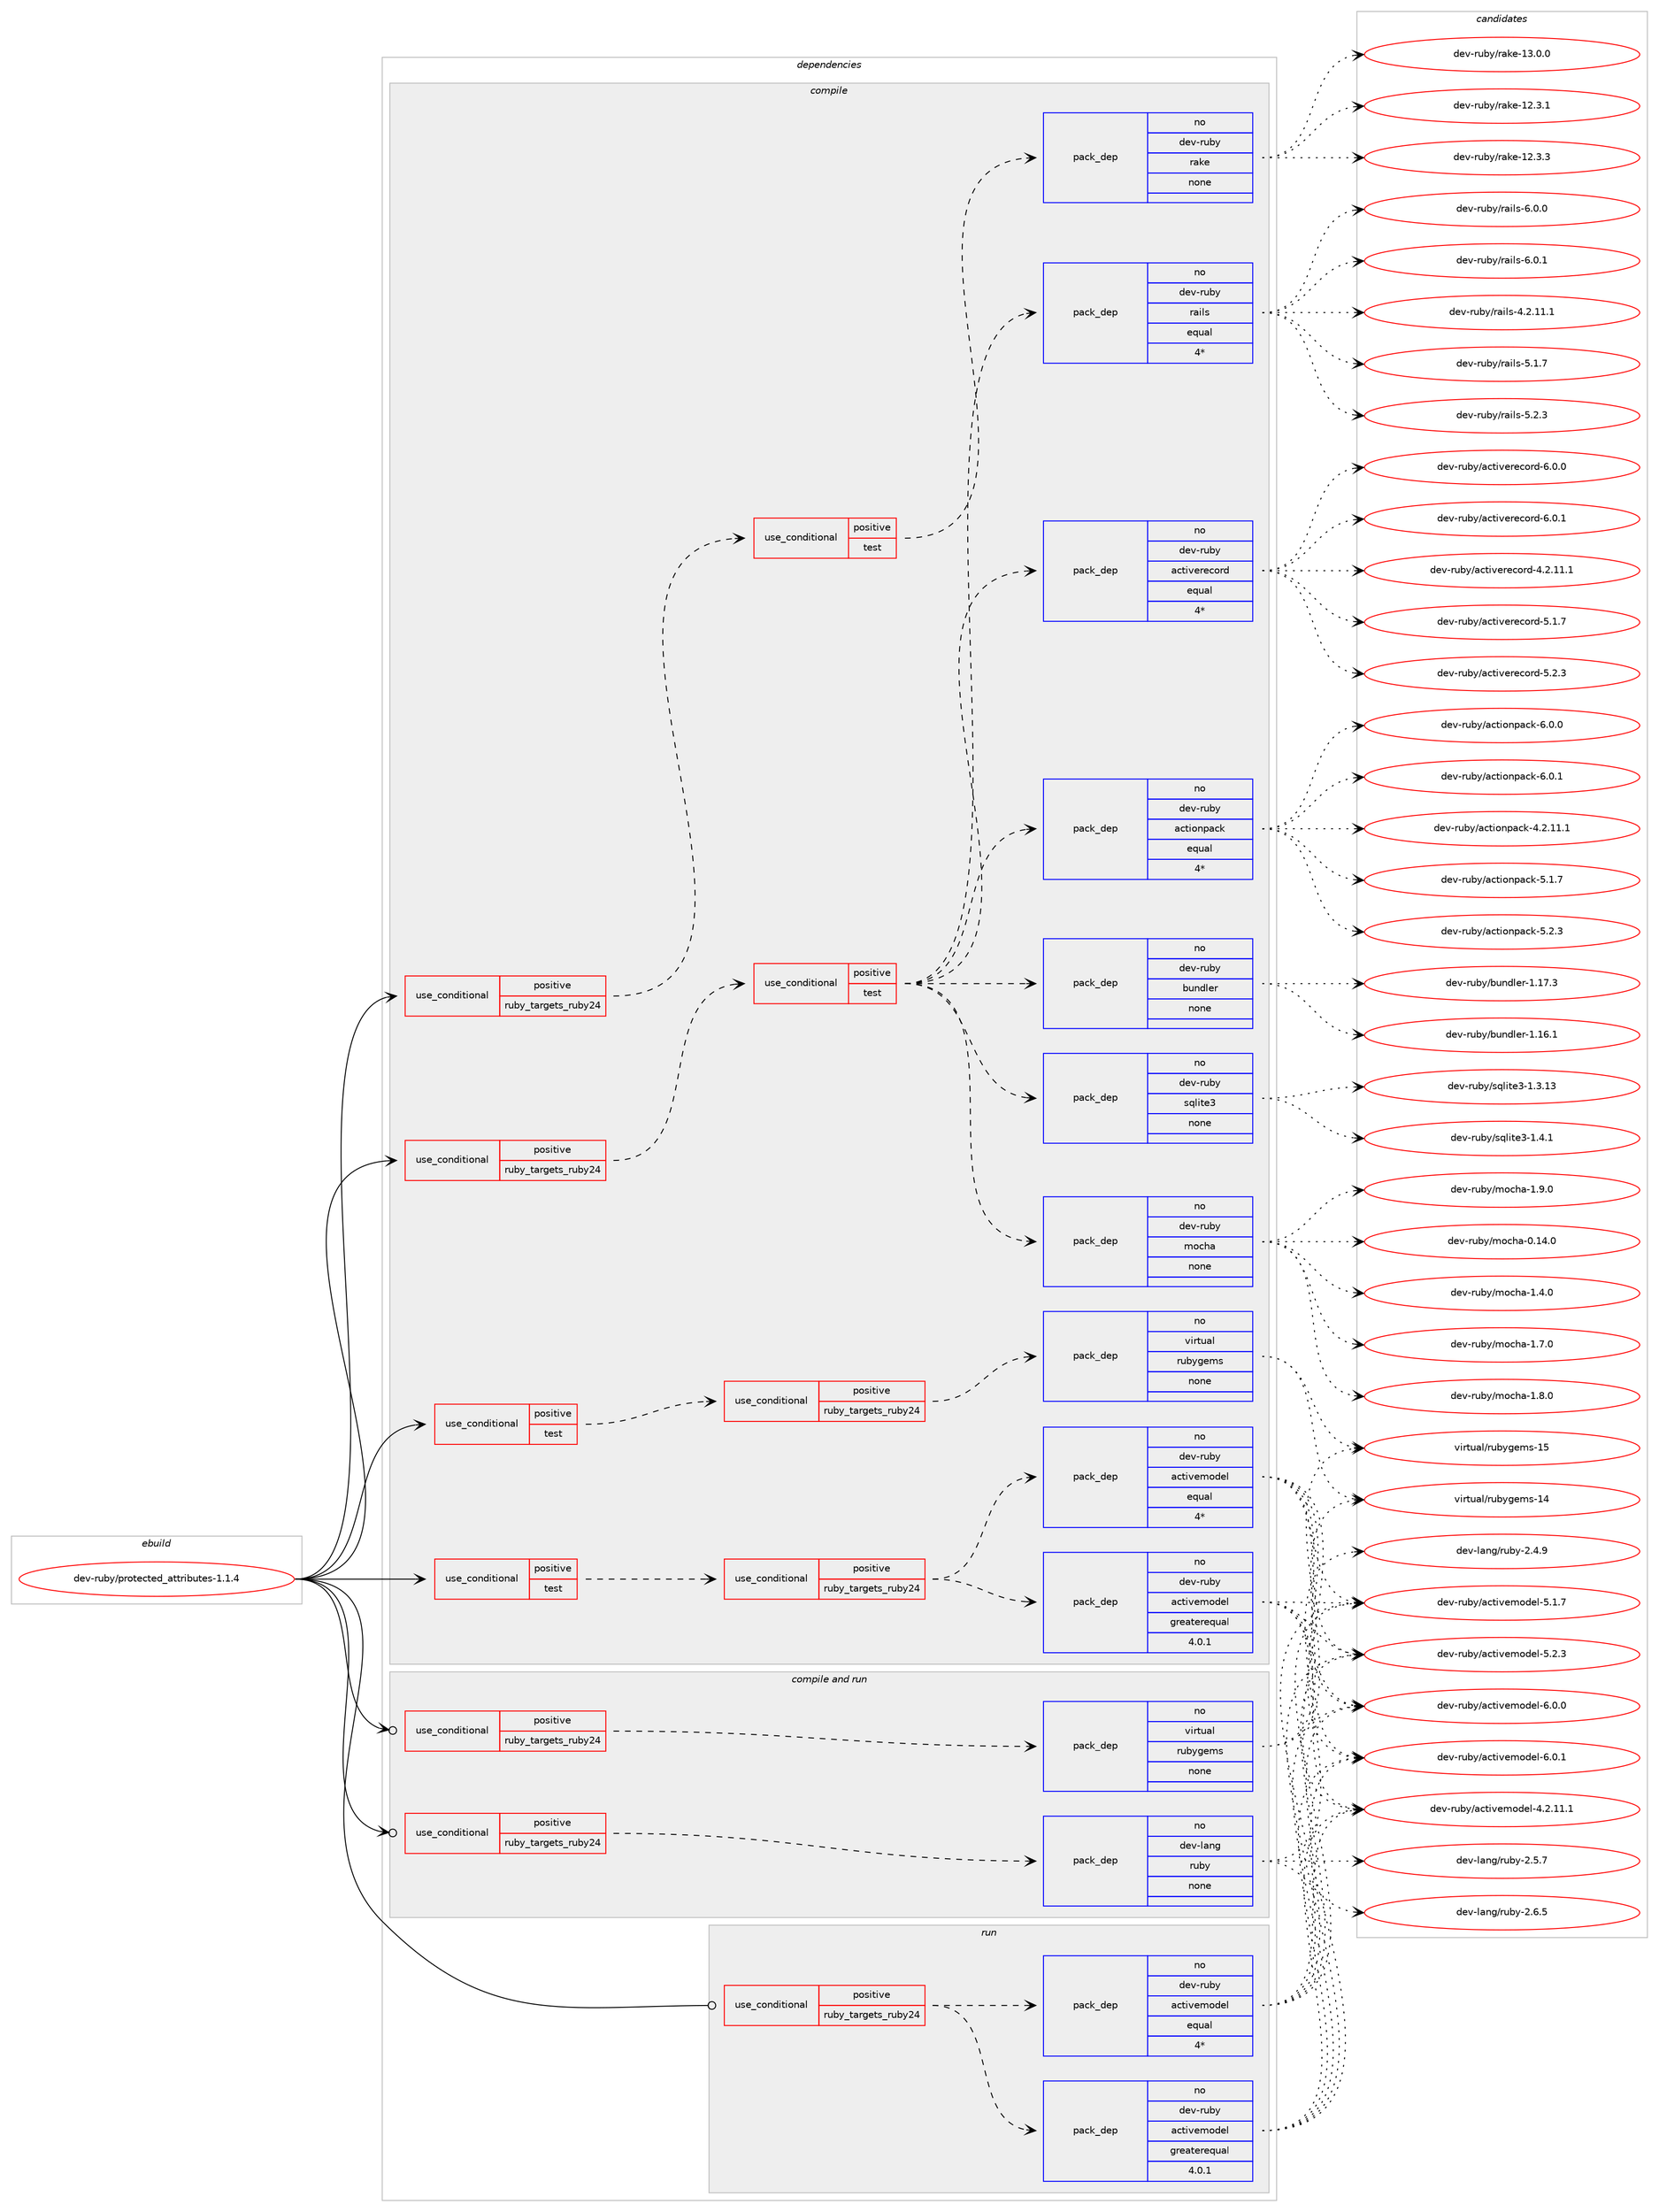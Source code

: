 digraph prolog {

# *************
# Graph options
# *************

newrank=true;
concentrate=true;
compound=true;
graph [rankdir=LR,fontname=Helvetica,fontsize=10,ranksep=1.5];#, ranksep=2.5, nodesep=0.2];
edge  [arrowhead=vee];
node  [fontname=Helvetica,fontsize=10];

# **********
# The ebuild
# **********

subgraph cluster_leftcol {
color=gray;
rank=same;
label=<<i>ebuild</i>>;
id [label="dev-ruby/protected_attributes-1.1.4", color=red, width=4, href="../dev-ruby/protected_attributes-1.1.4.svg"];
}

# ****************
# The dependencies
# ****************

subgraph cluster_midcol {
color=gray;
label=<<i>dependencies</i>>;
subgraph cluster_compile {
fillcolor="#eeeeee";
style=filled;
label=<<i>compile</i>>;
subgraph cond170850 {
dependency701476 [label=<<TABLE BORDER="0" CELLBORDER="1" CELLSPACING="0" CELLPADDING="4"><TR><TD ROWSPAN="3" CELLPADDING="10">use_conditional</TD></TR><TR><TD>positive</TD></TR><TR><TD>ruby_targets_ruby24</TD></TR></TABLE>>, shape=none, color=red];
subgraph cond170851 {
dependency701477 [label=<<TABLE BORDER="0" CELLBORDER="1" CELLSPACING="0" CELLPADDING="4"><TR><TD ROWSPAN="3" CELLPADDING="10">use_conditional</TD></TR><TR><TD>positive</TD></TR><TR><TD>test</TD></TR></TABLE>>, shape=none, color=red];
subgraph pack518596 {
dependency701478 [label=<<TABLE BORDER="0" CELLBORDER="1" CELLSPACING="0" CELLPADDING="4" WIDTH="220"><TR><TD ROWSPAN="6" CELLPADDING="30">pack_dep</TD></TR><TR><TD WIDTH="110">no</TD></TR><TR><TD>dev-ruby</TD></TR><TR><TD>bundler</TD></TR><TR><TD>none</TD></TR><TR><TD></TD></TR></TABLE>>, shape=none, color=blue];
}
dependency701477:e -> dependency701478:w [weight=20,style="dashed",arrowhead="vee"];
subgraph pack518597 {
dependency701479 [label=<<TABLE BORDER="0" CELLBORDER="1" CELLSPACING="0" CELLPADDING="4" WIDTH="220"><TR><TD ROWSPAN="6" CELLPADDING="30">pack_dep</TD></TR><TR><TD WIDTH="110">no</TD></TR><TR><TD>dev-ruby</TD></TR><TR><TD>actionpack</TD></TR><TR><TD>equal</TD></TR><TR><TD>4*</TD></TR></TABLE>>, shape=none, color=blue];
}
dependency701477:e -> dependency701479:w [weight=20,style="dashed",arrowhead="vee"];
subgraph pack518598 {
dependency701480 [label=<<TABLE BORDER="0" CELLBORDER="1" CELLSPACING="0" CELLPADDING="4" WIDTH="220"><TR><TD ROWSPAN="6" CELLPADDING="30">pack_dep</TD></TR><TR><TD WIDTH="110">no</TD></TR><TR><TD>dev-ruby</TD></TR><TR><TD>activerecord</TD></TR><TR><TD>equal</TD></TR><TR><TD>4*</TD></TR></TABLE>>, shape=none, color=blue];
}
dependency701477:e -> dependency701480:w [weight=20,style="dashed",arrowhead="vee"];
subgraph pack518599 {
dependency701481 [label=<<TABLE BORDER="0" CELLBORDER="1" CELLSPACING="0" CELLPADDING="4" WIDTH="220"><TR><TD ROWSPAN="6" CELLPADDING="30">pack_dep</TD></TR><TR><TD WIDTH="110">no</TD></TR><TR><TD>dev-ruby</TD></TR><TR><TD>rails</TD></TR><TR><TD>equal</TD></TR><TR><TD>4*</TD></TR></TABLE>>, shape=none, color=blue];
}
dependency701477:e -> dependency701481:w [weight=20,style="dashed",arrowhead="vee"];
subgraph pack518600 {
dependency701482 [label=<<TABLE BORDER="0" CELLBORDER="1" CELLSPACING="0" CELLPADDING="4" WIDTH="220"><TR><TD ROWSPAN="6" CELLPADDING="30">pack_dep</TD></TR><TR><TD WIDTH="110">no</TD></TR><TR><TD>dev-ruby</TD></TR><TR><TD>mocha</TD></TR><TR><TD>none</TD></TR><TR><TD></TD></TR></TABLE>>, shape=none, color=blue];
}
dependency701477:e -> dependency701482:w [weight=20,style="dashed",arrowhead="vee"];
subgraph pack518601 {
dependency701483 [label=<<TABLE BORDER="0" CELLBORDER="1" CELLSPACING="0" CELLPADDING="4" WIDTH="220"><TR><TD ROWSPAN="6" CELLPADDING="30">pack_dep</TD></TR><TR><TD WIDTH="110">no</TD></TR><TR><TD>dev-ruby</TD></TR><TR><TD>sqlite3</TD></TR><TR><TD>none</TD></TR><TR><TD></TD></TR></TABLE>>, shape=none, color=blue];
}
dependency701477:e -> dependency701483:w [weight=20,style="dashed",arrowhead="vee"];
}
dependency701476:e -> dependency701477:w [weight=20,style="dashed",arrowhead="vee"];
}
id:e -> dependency701476:w [weight=20,style="solid",arrowhead="vee"];
subgraph cond170852 {
dependency701484 [label=<<TABLE BORDER="0" CELLBORDER="1" CELLSPACING="0" CELLPADDING="4"><TR><TD ROWSPAN="3" CELLPADDING="10">use_conditional</TD></TR><TR><TD>positive</TD></TR><TR><TD>ruby_targets_ruby24</TD></TR></TABLE>>, shape=none, color=red];
subgraph cond170853 {
dependency701485 [label=<<TABLE BORDER="0" CELLBORDER="1" CELLSPACING="0" CELLPADDING="4"><TR><TD ROWSPAN="3" CELLPADDING="10">use_conditional</TD></TR><TR><TD>positive</TD></TR><TR><TD>test</TD></TR></TABLE>>, shape=none, color=red];
subgraph pack518602 {
dependency701486 [label=<<TABLE BORDER="0" CELLBORDER="1" CELLSPACING="0" CELLPADDING="4" WIDTH="220"><TR><TD ROWSPAN="6" CELLPADDING="30">pack_dep</TD></TR><TR><TD WIDTH="110">no</TD></TR><TR><TD>dev-ruby</TD></TR><TR><TD>rake</TD></TR><TR><TD>none</TD></TR><TR><TD></TD></TR></TABLE>>, shape=none, color=blue];
}
dependency701485:e -> dependency701486:w [weight=20,style="dashed",arrowhead="vee"];
}
dependency701484:e -> dependency701485:w [weight=20,style="dashed",arrowhead="vee"];
}
id:e -> dependency701484:w [weight=20,style="solid",arrowhead="vee"];
subgraph cond170854 {
dependency701487 [label=<<TABLE BORDER="0" CELLBORDER="1" CELLSPACING="0" CELLPADDING="4"><TR><TD ROWSPAN="3" CELLPADDING="10">use_conditional</TD></TR><TR><TD>positive</TD></TR><TR><TD>test</TD></TR></TABLE>>, shape=none, color=red];
subgraph cond170855 {
dependency701488 [label=<<TABLE BORDER="0" CELLBORDER="1" CELLSPACING="0" CELLPADDING="4"><TR><TD ROWSPAN="3" CELLPADDING="10">use_conditional</TD></TR><TR><TD>positive</TD></TR><TR><TD>ruby_targets_ruby24</TD></TR></TABLE>>, shape=none, color=red];
subgraph pack518603 {
dependency701489 [label=<<TABLE BORDER="0" CELLBORDER="1" CELLSPACING="0" CELLPADDING="4" WIDTH="220"><TR><TD ROWSPAN="6" CELLPADDING="30">pack_dep</TD></TR><TR><TD WIDTH="110">no</TD></TR><TR><TD>dev-ruby</TD></TR><TR><TD>activemodel</TD></TR><TR><TD>equal</TD></TR><TR><TD>4*</TD></TR></TABLE>>, shape=none, color=blue];
}
dependency701488:e -> dependency701489:w [weight=20,style="dashed",arrowhead="vee"];
subgraph pack518604 {
dependency701490 [label=<<TABLE BORDER="0" CELLBORDER="1" CELLSPACING="0" CELLPADDING="4" WIDTH="220"><TR><TD ROWSPAN="6" CELLPADDING="30">pack_dep</TD></TR><TR><TD WIDTH="110">no</TD></TR><TR><TD>dev-ruby</TD></TR><TR><TD>activemodel</TD></TR><TR><TD>greaterequal</TD></TR><TR><TD>4.0.1</TD></TR></TABLE>>, shape=none, color=blue];
}
dependency701488:e -> dependency701490:w [weight=20,style="dashed",arrowhead="vee"];
}
dependency701487:e -> dependency701488:w [weight=20,style="dashed",arrowhead="vee"];
}
id:e -> dependency701487:w [weight=20,style="solid",arrowhead="vee"];
subgraph cond170856 {
dependency701491 [label=<<TABLE BORDER="0" CELLBORDER="1" CELLSPACING="0" CELLPADDING="4"><TR><TD ROWSPAN="3" CELLPADDING="10">use_conditional</TD></TR><TR><TD>positive</TD></TR><TR><TD>test</TD></TR></TABLE>>, shape=none, color=red];
subgraph cond170857 {
dependency701492 [label=<<TABLE BORDER="0" CELLBORDER="1" CELLSPACING="0" CELLPADDING="4"><TR><TD ROWSPAN="3" CELLPADDING="10">use_conditional</TD></TR><TR><TD>positive</TD></TR><TR><TD>ruby_targets_ruby24</TD></TR></TABLE>>, shape=none, color=red];
subgraph pack518605 {
dependency701493 [label=<<TABLE BORDER="0" CELLBORDER="1" CELLSPACING="0" CELLPADDING="4" WIDTH="220"><TR><TD ROWSPAN="6" CELLPADDING="30">pack_dep</TD></TR><TR><TD WIDTH="110">no</TD></TR><TR><TD>virtual</TD></TR><TR><TD>rubygems</TD></TR><TR><TD>none</TD></TR><TR><TD></TD></TR></TABLE>>, shape=none, color=blue];
}
dependency701492:e -> dependency701493:w [weight=20,style="dashed",arrowhead="vee"];
}
dependency701491:e -> dependency701492:w [weight=20,style="dashed",arrowhead="vee"];
}
id:e -> dependency701491:w [weight=20,style="solid",arrowhead="vee"];
}
subgraph cluster_compileandrun {
fillcolor="#eeeeee";
style=filled;
label=<<i>compile and run</i>>;
subgraph cond170858 {
dependency701494 [label=<<TABLE BORDER="0" CELLBORDER="1" CELLSPACING="0" CELLPADDING="4"><TR><TD ROWSPAN="3" CELLPADDING="10">use_conditional</TD></TR><TR><TD>positive</TD></TR><TR><TD>ruby_targets_ruby24</TD></TR></TABLE>>, shape=none, color=red];
subgraph pack518606 {
dependency701495 [label=<<TABLE BORDER="0" CELLBORDER="1" CELLSPACING="0" CELLPADDING="4" WIDTH="220"><TR><TD ROWSPAN="6" CELLPADDING="30">pack_dep</TD></TR><TR><TD WIDTH="110">no</TD></TR><TR><TD>dev-lang</TD></TR><TR><TD>ruby</TD></TR><TR><TD>none</TD></TR><TR><TD></TD></TR></TABLE>>, shape=none, color=blue];
}
dependency701494:e -> dependency701495:w [weight=20,style="dashed",arrowhead="vee"];
}
id:e -> dependency701494:w [weight=20,style="solid",arrowhead="odotvee"];
subgraph cond170859 {
dependency701496 [label=<<TABLE BORDER="0" CELLBORDER="1" CELLSPACING="0" CELLPADDING="4"><TR><TD ROWSPAN="3" CELLPADDING="10">use_conditional</TD></TR><TR><TD>positive</TD></TR><TR><TD>ruby_targets_ruby24</TD></TR></TABLE>>, shape=none, color=red];
subgraph pack518607 {
dependency701497 [label=<<TABLE BORDER="0" CELLBORDER="1" CELLSPACING="0" CELLPADDING="4" WIDTH="220"><TR><TD ROWSPAN="6" CELLPADDING="30">pack_dep</TD></TR><TR><TD WIDTH="110">no</TD></TR><TR><TD>virtual</TD></TR><TR><TD>rubygems</TD></TR><TR><TD>none</TD></TR><TR><TD></TD></TR></TABLE>>, shape=none, color=blue];
}
dependency701496:e -> dependency701497:w [weight=20,style="dashed",arrowhead="vee"];
}
id:e -> dependency701496:w [weight=20,style="solid",arrowhead="odotvee"];
}
subgraph cluster_run {
fillcolor="#eeeeee";
style=filled;
label=<<i>run</i>>;
subgraph cond170860 {
dependency701498 [label=<<TABLE BORDER="0" CELLBORDER="1" CELLSPACING="0" CELLPADDING="4"><TR><TD ROWSPAN="3" CELLPADDING="10">use_conditional</TD></TR><TR><TD>positive</TD></TR><TR><TD>ruby_targets_ruby24</TD></TR></TABLE>>, shape=none, color=red];
subgraph pack518608 {
dependency701499 [label=<<TABLE BORDER="0" CELLBORDER="1" CELLSPACING="0" CELLPADDING="4" WIDTH="220"><TR><TD ROWSPAN="6" CELLPADDING="30">pack_dep</TD></TR><TR><TD WIDTH="110">no</TD></TR><TR><TD>dev-ruby</TD></TR><TR><TD>activemodel</TD></TR><TR><TD>equal</TD></TR><TR><TD>4*</TD></TR></TABLE>>, shape=none, color=blue];
}
dependency701498:e -> dependency701499:w [weight=20,style="dashed",arrowhead="vee"];
subgraph pack518609 {
dependency701500 [label=<<TABLE BORDER="0" CELLBORDER="1" CELLSPACING="0" CELLPADDING="4" WIDTH="220"><TR><TD ROWSPAN="6" CELLPADDING="30">pack_dep</TD></TR><TR><TD WIDTH="110">no</TD></TR><TR><TD>dev-ruby</TD></TR><TR><TD>activemodel</TD></TR><TR><TD>greaterequal</TD></TR><TR><TD>4.0.1</TD></TR></TABLE>>, shape=none, color=blue];
}
dependency701498:e -> dependency701500:w [weight=20,style="dashed",arrowhead="vee"];
}
id:e -> dependency701498:w [weight=20,style="solid",arrowhead="odot"];
}
}

# **************
# The candidates
# **************

subgraph cluster_choices {
rank=same;
color=gray;
label=<<i>candidates</i>>;

subgraph choice518596 {
color=black;
nodesep=1;
choice1001011184511411798121479811711010010810111445494649544649 [label="dev-ruby/bundler-1.16.1", color=red, width=4,href="../dev-ruby/bundler-1.16.1.svg"];
choice1001011184511411798121479811711010010810111445494649554651 [label="dev-ruby/bundler-1.17.3", color=red, width=4,href="../dev-ruby/bundler-1.17.3.svg"];
dependency701478:e -> choice1001011184511411798121479811711010010810111445494649544649:w [style=dotted,weight="100"];
dependency701478:e -> choice1001011184511411798121479811711010010810111445494649554651:w [style=dotted,weight="100"];
}
subgraph choice518597 {
color=black;
nodesep=1;
choice10010111845114117981214797991161051111101129799107455246504649494649 [label="dev-ruby/actionpack-4.2.11.1", color=red, width=4,href="../dev-ruby/actionpack-4.2.11.1.svg"];
choice10010111845114117981214797991161051111101129799107455346494655 [label="dev-ruby/actionpack-5.1.7", color=red, width=4,href="../dev-ruby/actionpack-5.1.7.svg"];
choice10010111845114117981214797991161051111101129799107455346504651 [label="dev-ruby/actionpack-5.2.3", color=red, width=4,href="../dev-ruby/actionpack-5.2.3.svg"];
choice10010111845114117981214797991161051111101129799107455446484648 [label="dev-ruby/actionpack-6.0.0", color=red, width=4,href="../dev-ruby/actionpack-6.0.0.svg"];
choice10010111845114117981214797991161051111101129799107455446484649 [label="dev-ruby/actionpack-6.0.1", color=red, width=4,href="../dev-ruby/actionpack-6.0.1.svg"];
dependency701479:e -> choice10010111845114117981214797991161051111101129799107455246504649494649:w [style=dotted,weight="100"];
dependency701479:e -> choice10010111845114117981214797991161051111101129799107455346494655:w [style=dotted,weight="100"];
dependency701479:e -> choice10010111845114117981214797991161051111101129799107455346504651:w [style=dotted,weight="100"];
dependency701479:e -> choice10010111845114117981214797991161051111101129799107455446484648:w [style=dotted,weight="100"];
dependency701479:e -> choice10010111845114117981214797991161051111101129799107455446484649:w [style=dotted,weight="100"];
}
subgraph choice518598 {
color=black;
nodesep=1;
choice100101118451141179812147979911610511810111410199111114100455246504649494649 [label="dev-ruby/activerecord-4.2.11.1", color=red, width=4,href="../dev-ruby/activerecord-4.2.11.1.svg"];
choice100101118451141179812147979911610511810111410199111114100455346494655 [label="dev-ruby/activerecord-5.1.7", color=red, width=4,href="../dev-ruby/activerecord-5.1.7.svg"];
choice100101118451141179812147979911610511810111410199111114100455346504651 [label="dev-ruby/activerecord-5.2.3", color=red, width=4,href="../dev-ruby/activerecord-5.2.3.svg"];
choice100101118451141179812147979911610511810111410199111114100455446484648 [label="dev-ruby/activerecord-6.0.0", color=red, width=4,href="../dev-ruby/activerecord-6.0.0.svg"];
choice100101118451141179812147979911610511810111410199111114100455446484649 [label="dev-ruby/activerecord-6.0.1", color=red, width=4,href="../dev-ruby/activerecord-6.0.1.svg"];
dependency701480:e -> choice100101118451141179812147979911610511810111410199111114100455246504649494649:w [style=dotted,weight="100"];
dependency701480:e -> choice100101118451141179812147979911610511810111410199111114100455346494655:w [style=dotted,weight="100"];
dependency701480:e -> choice100101118451141179812147979911610511810111410199111114100455346504651:w [style=dotted,weight="100"];
dependency701480:e -> choice100101118451141179812147979911610511810111410199111114100455446484648:w [style=dotted,weight="100"];
dependency701480:e -> choice100101118451141179812147979911610511810111410199111114100455446484649:w [style=dotted,weight="100"];
}
subgraph choice518599 {
color=black;
nodesep=1;
choice10010111845114117981214711497105108115455246504649494649 [label="dev-ruby/rails-4.2.11.1", color=red, width=4,href="../dev-ruby/rails-4.2.11.1.svg"];
choice10010111845114117981214711497105108115455346494655 [label="dev-ruby/rails-5.1.7", color=red, width=4,href="../dev-ruby/rails-5.1.7.svg"];
choice10010111845114117981214711497105108115455346504651 [label="dev-ruby/rails-5.2.3", color=red, width=4,href="../dev-ruby/rails-5.2.3.svg"];
choice10010111845114117981214711497105108115455446484648 [label="dev-ruby/rails-6.0.0", color=red, width=4,href="../dev-ruby/rails-6.0.0.svg"];
choice10010111845114117981214711497105108115455446484649 [label="dev-ruby/rails-6.0.1", color=red, width=4,href="../dev-ruby/rails-6.0.1.svg"];
dependency701481:e -> choice10010111845114117981214711497105108115455246504649494649:w [style=dotted,weight="100"];
dependency701481:e -> choice10010111845114117981214711497105108115455346494655:w [style=dotted,weight="100"];
dependency701481:e -> choice10010111845114117981214711497105108115455346504651:w [style=dotted,weight="100"];
dependency701481:e -> choice10010111845114117981214711497105108115455446484648:w [style=dotted,weight="100"];
dependency701481:e -> choice10010111845114117981214711497105108115455446484649:w [style=dotted,weight="100"];
}
subgraph choice518600 {
color=black;
nodesep=1;
choice100101118451141179812147109111991049745484649524648 [label="dev-ruby/mocha-0.14.0", color=red, width=4,href="../dev-ruby/mocha-0.14.0.svg"];
choice1001011184511411798121471091119910497454946524648 [label="dev-ruby/mocha-1.4.0", color=red, width=4,href="../dev-ruby/mocha-1.4.0.svg"];
choice1001011184511411798121471091119910497454946554648 [label="dev-ruby/mocha-1.7.0", color=red, width=4,href="../dev-ruby/mocha-1.7.0.svg"];
choice1001011184511411798121471091119910497454946564648 [label="dev-ruby/mocha-1.8.0", color=red, width=4,href="../dev-ruby/mocha-1.8.0.svg"];
choice1001011184511411798121471091119910497454946574648 [label="dev-ruby/mocha-1.9.0", color=red, width=4,href="../dev-ruby/mocha-1.9.0.svg"];
dependency701482:e -> choice100101118451141179812147109111991049745484649524648:w [style=dotted,weight="100"];
dependency701482:e -> choice1001011184511411798121471091119910497454946524648:w [style=dotted,weight="100"];
dependency701482:e -> choice1001011184511411798121471091119910497454946554648:w [style=dotted,weight="100"];
dependency701482:e -> choice1001011184511411798121471091119910497454946564648:w [style=dotted,weight="100"];
dependency701482:e -> choice1001011184511411798121471091119910497454946574648:w [style=dotted,weight="100"];
}
subgraph choice518601 {
color=black;
nodesep=1;
choice1001011184511411798121471151131081051161015145494651464951 [label="dev-ruby/sqlite3-1.3.13", color=red, width=4,href="../dev-ruby/sqlite3-1.3.13.svg"];
choice10010111845114117981214711511310810511610151454946524649 [label="dev-ruby/sqlite3-1.4.1", color=red, width=4,href="../dev-ruby/sqlite3-1.4.1.svg"];
dependency701483:e -> choice1001011184511411798121471151131081051161015145494651464951:w [style=dotted,weight="100"];
dependency701483:e -> choice10010111845114117981214711511310810511610151454946524649:w [style=dotted,weight="100"];
}
subgraph choice518602 {
color=black;
nodesep=1;
choice1001011184511411798121471149710710145495046514649 [label="dev-ruby/rake-12.3.1", color=red, width=4,href="../dev-ruby/rake-12.3.1.svg"];
choice1001011184511411798121471149710710145495046514651 [label="dev-ruby/rake-12.3.3", color=red, width=4,href="../dev-ruby/rake-12.3.3.svg"];
choice1001011184511411798121471149710710145495146484648 [label="dev-ruby/rake-13.0.0", color=red, width=4,href="../dev-ruby/rake-13.0.0.svg"];
dependency701486:e -> choice1001011184511411798121471149710710145495046514649:w [style=dotted,weight="100"];
dependency701486:e -> choice1001011184511411798121471149710710145495046514651:w [style=dotted,weight="100"];
dependency701486:e -> choice1001011184511411798121471149710710145495146484648:w [style=dotted,weight="100"];
}
subgraph choice518603 {
color=black;
nodesep=1;
choice1001011184511411798121479799116105118101109111100101108455246504649494649 [label="dev-ruby/activemodel-4.2.11.1", color=red, width=4,href="../dev-ruby/activemodel-4.2.11.1.svg"];
choice1001011184511411798121479799116105118101109111100101108455346494655 [label="dev-ruby/activemodel-5.1.7", color=red, width=4,href="../dev-ruby/activemodel-5.1.7.svg"];
choice1001011184511411798121479799116105118101109111100101108455346504651 [label="dev-ruby/activemodel-5.2.3", color=red, width=4,href="../dev-ruby/activemodel-5.2.3.svg"];
choice1001011184511411798121479799116105118101109111100101108455446484648 [label="dev-ruby/activemodel-6.0.0", color=red, width=4,href="../dev-ruby/activemodel-6.0.0.svg"];
choice1001011184511411798121479799116105118101109111100101108455446484649 [label="dev-ruby/activemodel-6.0.1", color=red, width=4,href="../dev-ruby/activemodel-6.0.1.svg"];
dependency701489:e -> choice1001011184511411798121479799116105118101109111100101108455246504649494649:w [style=dotted,weight="100"];
dependency701489:e -> choice1001011184511411798121479799116105118101109111100101108455346494655:w [style=dotted,weight="100"];
dependency701489:e -> choice1001011184511411798121479799116105118101109111100101108455346504651:w [style=dotted,weight="100"];
dependency701489:e -> choice1001011184511411798121479799116105118101109111100101108455446484648:w [style=dotted,weight="100"];
dependency701489:e -> choice1001011184511411798121479799116105118101109111100101108455446484649:w [style=dotted,weight="100"];
}
subgraph choice518604 {
color=black;
nodesep=1;
choice1001011184511411798121479799116105118101109111100101108455246504649494649 [label="dev-ruby/activemodel-4.2.11.1", color=red, width=4,href="../dev-ruby/activemodel-4.2.11.1.svg"];
choice1001011184511411798121479799116105118101109111100101108455346494655 [label="dev-ruby/activemodel-5.1.7", color=red, width=4,href="../dev-ruby/activemodel-5.1.7.svg"];
choice1001011184511411798121479799116105118101109111100101108455346504651 [label="dev-ruby/activemodel-5.2.3", color=red, width=4,href="../dev-ruby/activemodel-5.2.3.svg"];
choice1001011184511411798121479799116105118101109111100101108455446484648 [label="dev-ruby/activemodel-6.0.0", color=red, width=4,href="../dev-ruby/activemodel-6.0.0.svg"];
choice1001011184511411798121479799116105118101109111100101108455446484649 [label="dev-ruby/activemodel-6.0.1", color=red, width=4,href="../dev-ruby/activemodel-6.0.1.svg"];
dependency701490:e -> choice1001011184511411798121479799116105118101109111100101108455246504649494649:w [style=dotted,weight="100"];
dependency701490:e -> choice1001011184511411798121479799116105118101109111100101108455346494655:w [style=dotted,weight="100"];
dependency701490:e -> choice1001011184511411798121479799116105118101109111100101108455346504651:w [style=dotted,weight="100"];
dependency701490:e -> choice1001011184511411798121479799116105118101109111100101108455446484648:w [style=dotted,weight="100"];
dependency701490:e -> choice1001011184511411798121479799116105118101109111100101108455446484649:w [style=dotted,weight="100"];
}
subgraph choice518605 {
color=black;
nodesep=1;
choice118105114116117971084711411798121103101109115454952 [label="virtual/rubygems-14", color=red, width=4,href="../virtual/rubygems-14.svg"];
choice118105114116117971084711411798121103101109115454953 [label="virtual/rubygems-15", color=red, width=4,href="../virtual/rubygems-15.svg"];
dependency701493:e -> choice118105114116117971084711411798121103101109115454952:w [style=dotted,weight="100"];
dependency701493:e -> choice118105114116117971084711411798121103101109115454953:w [style=dotted,weight="100"];
}
subgraph choice518606 {
color=black;
nodesep=1;
choice10010111845108971101034711411798121455046524657 [label="dev-lang/ruby-2.4.9", color=red, width=4,href="../dev-lang/ruby-2.4.9.svg"];
choice10010111845108971101034711411798121455046534655 [label="dev-lang/ruby-2.5.7", color=red, width=4,href="../dev-lang/ruby-2.5.7.svg"];
choice10010111845108971101034711411798121455046544653 [label="dev-lang/ruby-2.6.5", color=red, width=4,href="../dev-lang/ruby-2.6.5.svg"];
dependency701495:e -> choice10010111845108971101034711411798121455046524657:w [style=dotted,weight="100"];
dependency701495:e -> choice10010111845108971101034711411798121455046534655:w [style=dotted,weight="100"];
dependency701495:e -> choice10010111845108971101034711411798121455046544653:w [style=dotted,weight="100"];
}
subgraph choice518607 {
color=black;
nodesep=1;
choice118105114116117971084711411798121103101109115454952 [label="virtual/rubygems-14", color=red, width=4,href="../virtual/rubygems-14.svg"];
choice118105114116117971084711411798121103101109115454953 [label="virtual/rubygems-15", color=red, width=4,href="../virtual/rubygems-15.svg"];
dependency701497:e -> choice118105114116117971084711411798121103101109115454952:w [style=dotted,weight="100"];
dependency701497:e -> choice118105114116117971084711411798121103101109115454953:w [style=dotted,weight="100"];
}
subgraph choice518608 {
color=black;
nodesep=1;
choice1001011184511411798121479799116105118101109111100101108455246504649494649 [label="dev-ruby/activemodel-4.2.11.1", color=red, width=4,href="../dev-ruby/activemodel-4.2.11.1.svg"];
choice1001011184511411798121479799116105118101109111100101108455346494655 [label="dev-ruby/activemodel-5.1.7", color=red, width=4,href="../dev-ruby/activemodel-5.1.7.svg"];
choice1001011184511411798121479799116105118101109111100101108455346504651 [label="dev-ruby/activemodel-5.2.3", color=red, width=4,href="../dev-ruby/activemodel-5.2.3.svg"];
choice1001011184511411798121479799116105118101109111100101108455446484648 [label="dev-ruby/activemodel-6.0.0", color=red, width=4,href="../dev-ruby/activemodel-6.0.0.svg"];
choice1001011184511411798121479799116105118101109111100101108455446484649 [label="dev-ruby/activemodel-6.0.1", color=red, width=4,href="../dev-ruby/activemodel-6.0.1.svg"];
dependency701499:e -> choice1001011184511411798121479799116105118101109111100101108455246504649494649:w [style=dotted,weight="100"];
dependency701499:e -> choice1001011184511411798121479799116105118101109111100101108455346494655:w [style=dotted,weight="100"];
dependency701499:e -> choice1001011184511411798121479799116105118101109111100101108455346504651:w [style=dotted,weight="100"];
dependency701499:e -> choice1001011184511411798121479799116105118101109111100101108455446484648:w [style=dotted,weight="100"];
dependency701499:e -> choice1001011184511411798121479799116105118101109111100101108455446484649:w [style=dotted,weight="100"];
}
subgraph choice518609 {
color=black;
nodesep=1;
choice1001011184511411798121479799116105118101109111100101108455246504649494649 [label="dev-ruby/activemodel-4.2.11.1", color=red, width=4,href="../dev-ruby/activemodel-4.2.11.1.svg"];
choice1001011184511411798121479799116105118101109111100101108455346494655 [label="dev-ruby/activemodel-5.1.7", color=red, width=4,href="../dev-ruby/activemodel-5.1.7.svg"];
choice1001011184511411798121479799116105118101109111100101108455346504651 [label="dev-ruby/activemodel-5.2.3", color=red, width=4,href="../dev-ruby/activemodel-5.2.3.svg"];
choice1001011184511411798121479799116105118101109111100101108455446484648 [label="dev-ruby/activemodel-6.0.0", color=red, width=4,href="../dev-ruby/activemodel-6.0.0.svg"];
choice1001011184511411798121479799116105118101109111100101108455446484649 [label="dev-ruby/activemodel-6.0.1", color=red, width=4,href="../dev-ruby/activemodel-6.0.1.svg"];
dependency701500:e -> choice1001011184511411798121479799116105118101109111100101108455246504649494649:w [style=dotted,weight="100"];
dependency701500:e -> choice1001011184511411798121479799116105118101109111100101108455346494655:w [style=dotted,weight="100"];
dependency701500:e -> choice1001011184511411798121479799116105118101109111100101108455346504651:w [style=dotted,weight="100"];
dependency701500:e -> choice1001011184511411798121479799116105118101109111100101108455446484648:w [style=dotted,weight="100"];
dependency701500:e -> choice1001011184511411798121479799116105118101109111100101108455446484649:w [style=dotted,weight="100"];
}
}

}
